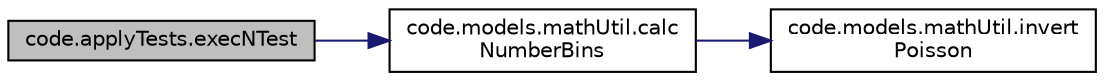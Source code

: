 digraph "code.applyTests.execNTest"
{
  edge [fontname="Helvetica",fontsize="10",labelfontname="Helvetica",labelfontsize="10"];
  node [fontname="Helvetica",fontsize="10",shape=record];
  rankdir="LR";
  Node16 [label="code.applyTests.execNTest",height=0.2,width=0.4,color="black", fillcolor="grey75", style="filled", fontcolor="black"];
  Node16 -> Node17 [color="midnightblue",fontsize="10",style="solid"];
  Node17 [label="code.models.mathUtil.calc\lNumberBins",height=0.2,width=0.4,color="black", fillcolor="white", style="filled",URL="$namespacecode_1_1models_1_1math_util.html#ac76d9979aa6ab0cd5be96f5935939528"];
  Node17 -> Node18 [color="midnightblue",fontsize="10",style="solid"];
  Node18 [label="code.models.mathUtil.invert\lPoisson",height=0.2,width=0.4,color="black", fillcolor="white", style="filled",URL="$namespacecode_1_1models_1_1math_util.html#ac0f6efe45f2da086c1225392a228983e"];
}
